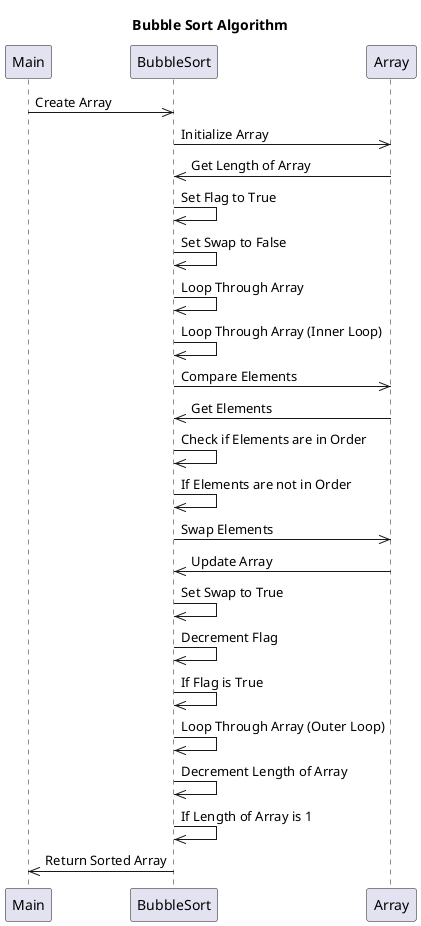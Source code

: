 ```uml
@startuml
title Bubble Sort Algorithm
participant Main
participant BubbleSort
participant Array

Main->>BubbleSort: Create Array
BubbleSort->>Array: Initialize Array
Array->>BubbleSort: Get Length of Array
BubbleSort->>BubbleSort: Set Flag to True
BubbleSort->>BubbleSort: Set Swap to False
BubbleSort->>BubbleSort: Loop Through Array
BubbleSort->>BubbleSort: Loop Through Array (Inner Loop)
BubbleSort->>Array: Compare Elements
Array->>BubbleSort: Get Elements
BubbleSort->>BubbleSort: Check if Elements are in Order
BubbleSort->>BubbleSort: If Elements are not in Order
BubbleSort->>Array: Swap Elements
Array->>BubbleSort: Update Array
BubbleSort->>BubbleSort: Set Swap to True
BubbleSort->>BubbleSort: Decrement Flag
BubbleSort->>BubbleSort: If Flag is True
BubbleSort->>BubbleSort: Loop Through Array (Outer Loop)
BubbleSort->>BubbleSort: Decrement Length of Array
BubbleSort->>BubbleSort: If Length of Array is 1
BubbleSort->>Main: Return Sorted Array
@enduml
```